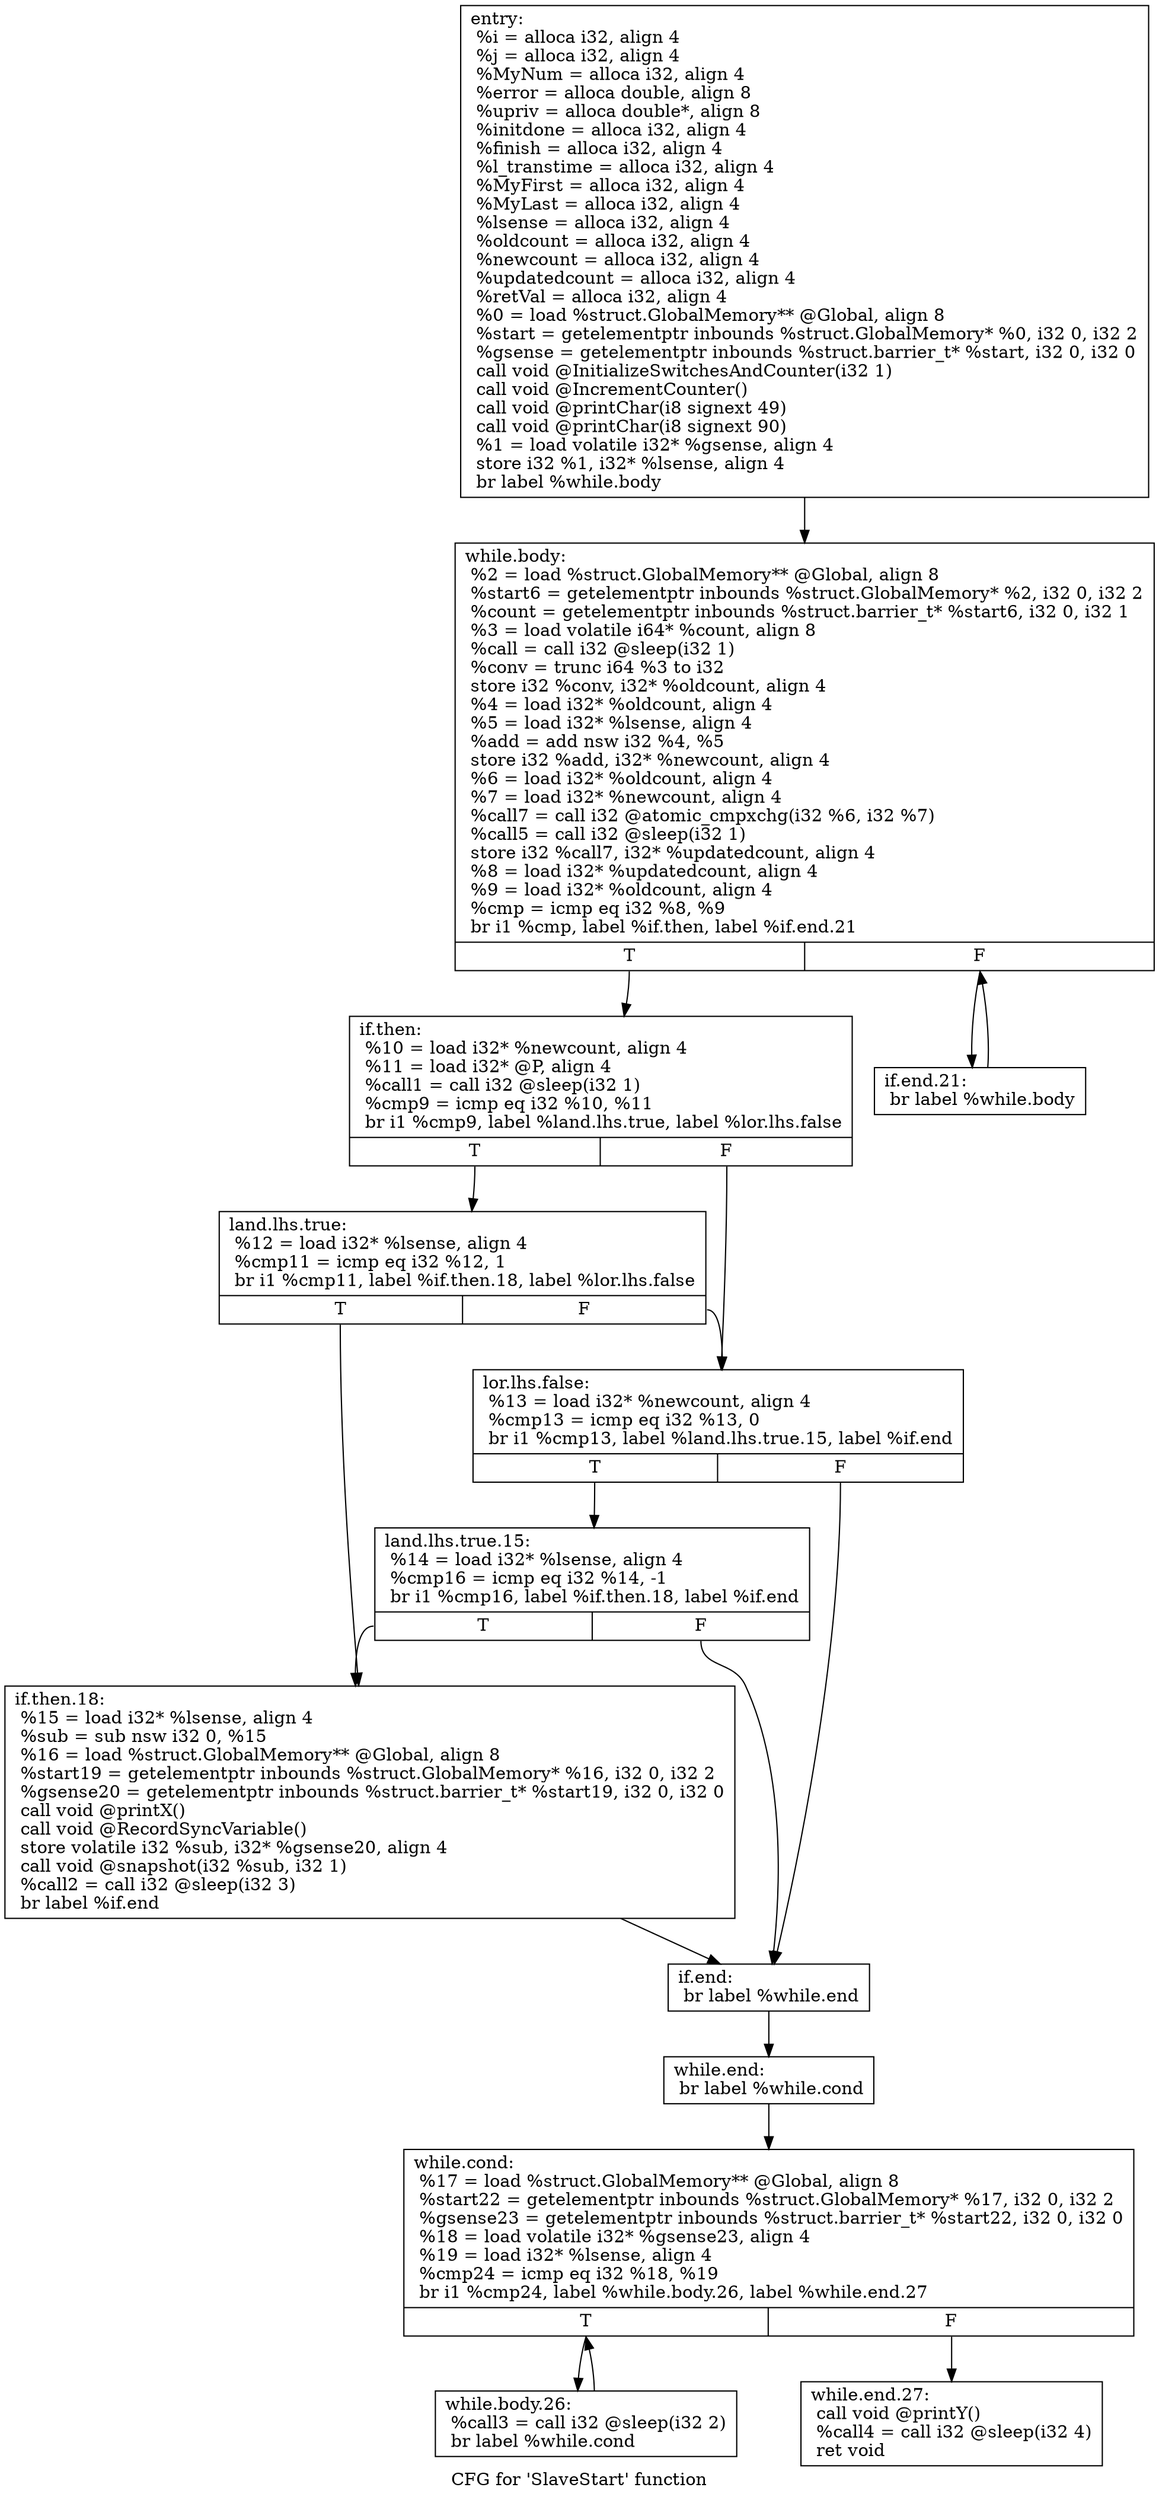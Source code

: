 digraph "CFG for 'SlaveStart' function" {
	label="CFG for 'SlaveStart' function";

	Node0x43bff90 [shape=record,label="{entry:\l  %i = alloca i32, align 4\l  %j = alloca i32, align 4\l  %MyNum = alloca i32, align 4\l  %error = alloca double, align 8\l  %upriv = alloca double*, align 8\l  %initdone = alloca i32, align 4\l  %finish = alloca i32, align 4\l  %l_transtime = alloca i32, align 4\l  %MyFirst = alloca i32, align 4\l  %MyLast = alloca i32, align 4\l  %lsense = alloca i32, align 4\l  %oldcount = alloca i32, align 4\l  %newcount = alloca i32, align 4\l  %updatedcount = alloca i32, align 4\l  %retVal = alloca i32, align 4\l  %0 = load %struct.GlobalMemory** @Global, align 8\l  %start = getelementptr inbounds %struct.GlobalMemory* %0, i32 0, i32 2\l  %gsense = getelementptr inbounds %struct.barrier_t* %start, i32 0, i32 0\l  call void @InitializeSwitchesAndCounter(i32 1)\l  call void @IncrementCounter()\l  call void @printChar(i8 signext 49)\l  call void @printChar(i8 signext 90)\l  %1 = load volatile i32* %gsense, align 4\l  store i32 %1, i32* %lsense, align 4\l  br label %while.body\l}"];
	Node0x43bff90 -> Node0x43bffe0;
	Node0x43bffe0 [shape=record,label="{while.body:                                       \l  %2 = load %struct.GlobalMemory** @Global, align 8\l  %start6 = getelementptr inbounds %struct.GlobalMemory* %2, i32 0, i32 2\l  %count = getelementptr inbounds %struct.barrier_t* %start6, i32 0, i32 1\l  %3 = load volatile i64* %count, align 8\l  %call = call i32 @sleep(i32 1)\l  %conv = trunc i64 %3 to i32\l  store i32 %conv, i32* %oldcount, align 4\l  %4 = load i32* %oldcount, align 4\l  %5 = load i32* %lsense, align 4\l  %add = add nsw i32 %4, %5\l  store i32 %add, i32* %newcount, align 4\l  %6 = load i32* %oldcount, align 4\l  %7 = load i32* %newcount, align 4\l  %call7 = call i32 @atomic_cmpxchg(i32 %6, i32 %7)\l  %call5 = call i32 @sleep(i32 1)\l  store i32 %call7, i32* %updatedcount, align 4\l  %8 = load i32* %updatedcount, align 4\l  %9 = load i32* %oldcount, align 4\l  %cmp = icmp eq i32 %8, %9\l  br i1 %cmp, label %if.then, label %if.end.21\l|{<s0>T|<s1>F}}"];
	Node0x43bffe0:s0 -> Node0x43c0030;
	Node0x43bffe0:s1 -> Node0x43c0210;
	Node0x43c0030 [shape=record,label="{if.then:                                          \l  %10 = load i32* %newcount, align 4\l  %11 = load i32* @P, align 4\l  %call1 = call i32 @sleep(i32 1)\l  %cmp9 = icmp eq i32 %10, %11\l  br i1 %cmp9, label %land.lhs.true, label %lor.lhs.false\l|{<s0>T|<s1>F}}"];
	Node0x43c0030:s0 -> Node0x43c0080;
	Node0x43c0030:s1 -> Node0x43c00d0;
	Node0x43c0080 [shape=record,label="{land.lhs.true:                                    \l  %12 = load i32* %lsense, align 4\l  %cmp11 = icmp eq i32 %12, 1\l  br i1 %cmp11, label %if.then.18, label %lor.lhs.false\l|{<s0>T|<s1>F}}"];
	Node0x43c0080:s0 -> Node0x43c0170;
	Node0x43c0080:s1 -> Node0x43c00d0;
	Node0x43c00d0 [shape=record,label="{lor.lhs.false:                                    \l  %13 = load i32* %newcount, align 4\l  %cmp13 = icmp eq i32 %13, 0\l  br i1 %cmp13, label %land.lhs.true.15, label %if.end\l|{<s0>T|<s1>F}}"];
	Node0x43c00d0:s0 -> Node0x43c0120;
	Node0x43c00d0:s1 -> Node0x43c01c0;
	Node0x43c0120 [shape=record,label="{land.lhs.true.15:                                 \l  %14 = load i32* %lsense, align 4\l  %cmp16 = icmp eq i32 %14, -1\l  br i1 %cmp16, label %if.then.18, label %if.end\l|{<s0>T|<s1>F}}"];
	Node0x43c0120:s0 -> Node0x43c0170;
	Node0x43c0120:s1 -> Node0x43c01c0;
	Node0x43c0170 [shape=record,label="{if.then.18:                                       \l  %15 = load i32* %lsense, align 4\l  %sub = sub nsw i32 0, %15\l  %16 = load %struct.GlobalMemory** @Global, align 8\l  %start19 = getelementptr inbounds %struct.GlobalMemory* %16, i32 0, i32 2\l  %gsense20 = getelementptr inbounds %struct.barrier_t* %start19, i32 0, i32 0\l  call void @printX()\l  call void @RecordSyncVariable()\l  store volatile i32 %sub, i32* %gsense20, align 4\l  call void @snapshot(i32 %sub, i32 1)\l  %call2 = call i32 @sleep(i32 3)\l  br label %if.end\l}"];
	Node0x43c0170 -> Node0x43c01c0;
	Node0x43c01c0 [shape=record,label="{if.end:                                           \l  br label %while.end\l}"];
	Node0x43c01c0 -> Node0x43c0260;
	Node0x43c0210 [shape=record,label="{if.end.21:                                        \l  br label %while.body\l}"];
	Node0x43c0210 -> Node0x43bffe0;
	Node0x43c0260 [shape=record,label="{while.end:                                        \l  br label %while.cond\l}"];
	Node0x43c0260 -> Node0x43c02b0;
	Node0x43c02b0 [shape=record,label="{while.cond:                                       \l  %17 = load %struct.GlobalMemory** @Global, align 8\l  %start22 = getelementptr inbounds %struct.GlobalMemory* %17, i32 0, i32 2\l  %gsense23 = getelementptr inbounds %struct.barrier_t* %start22, i32 0, i32 0\l  %18 = load volatile i32* %gsense23, align 4\l  %19 = load i32* %lsense, align 4\l  %cmp24 = icmp eq i32 %18, %19\l  br i1 %cmp24, label %while.body.26, label %while.end.27\l|{<s0>T|<s1>F}}"];
	Node0x43c02b0:s0 -> Node0x43c0300;
	Node0x43c02b0:s1 -> Node0x43c0350;
	Node0x43c0300 [shape=record,label="{while.body.26:                                    \l  %call3 = call i32 @sleep(i32 2)\l  br label %while.cond\l}"];
	Node0x43c0300 -> Node0x43c02b0;
	Node0x43c0350 [shape=record,label="{while.end.27:                                     \l  call void @printY()\l  %call4 = call i32 @sleep(i32 4)\l  ret void\l}"];
}
